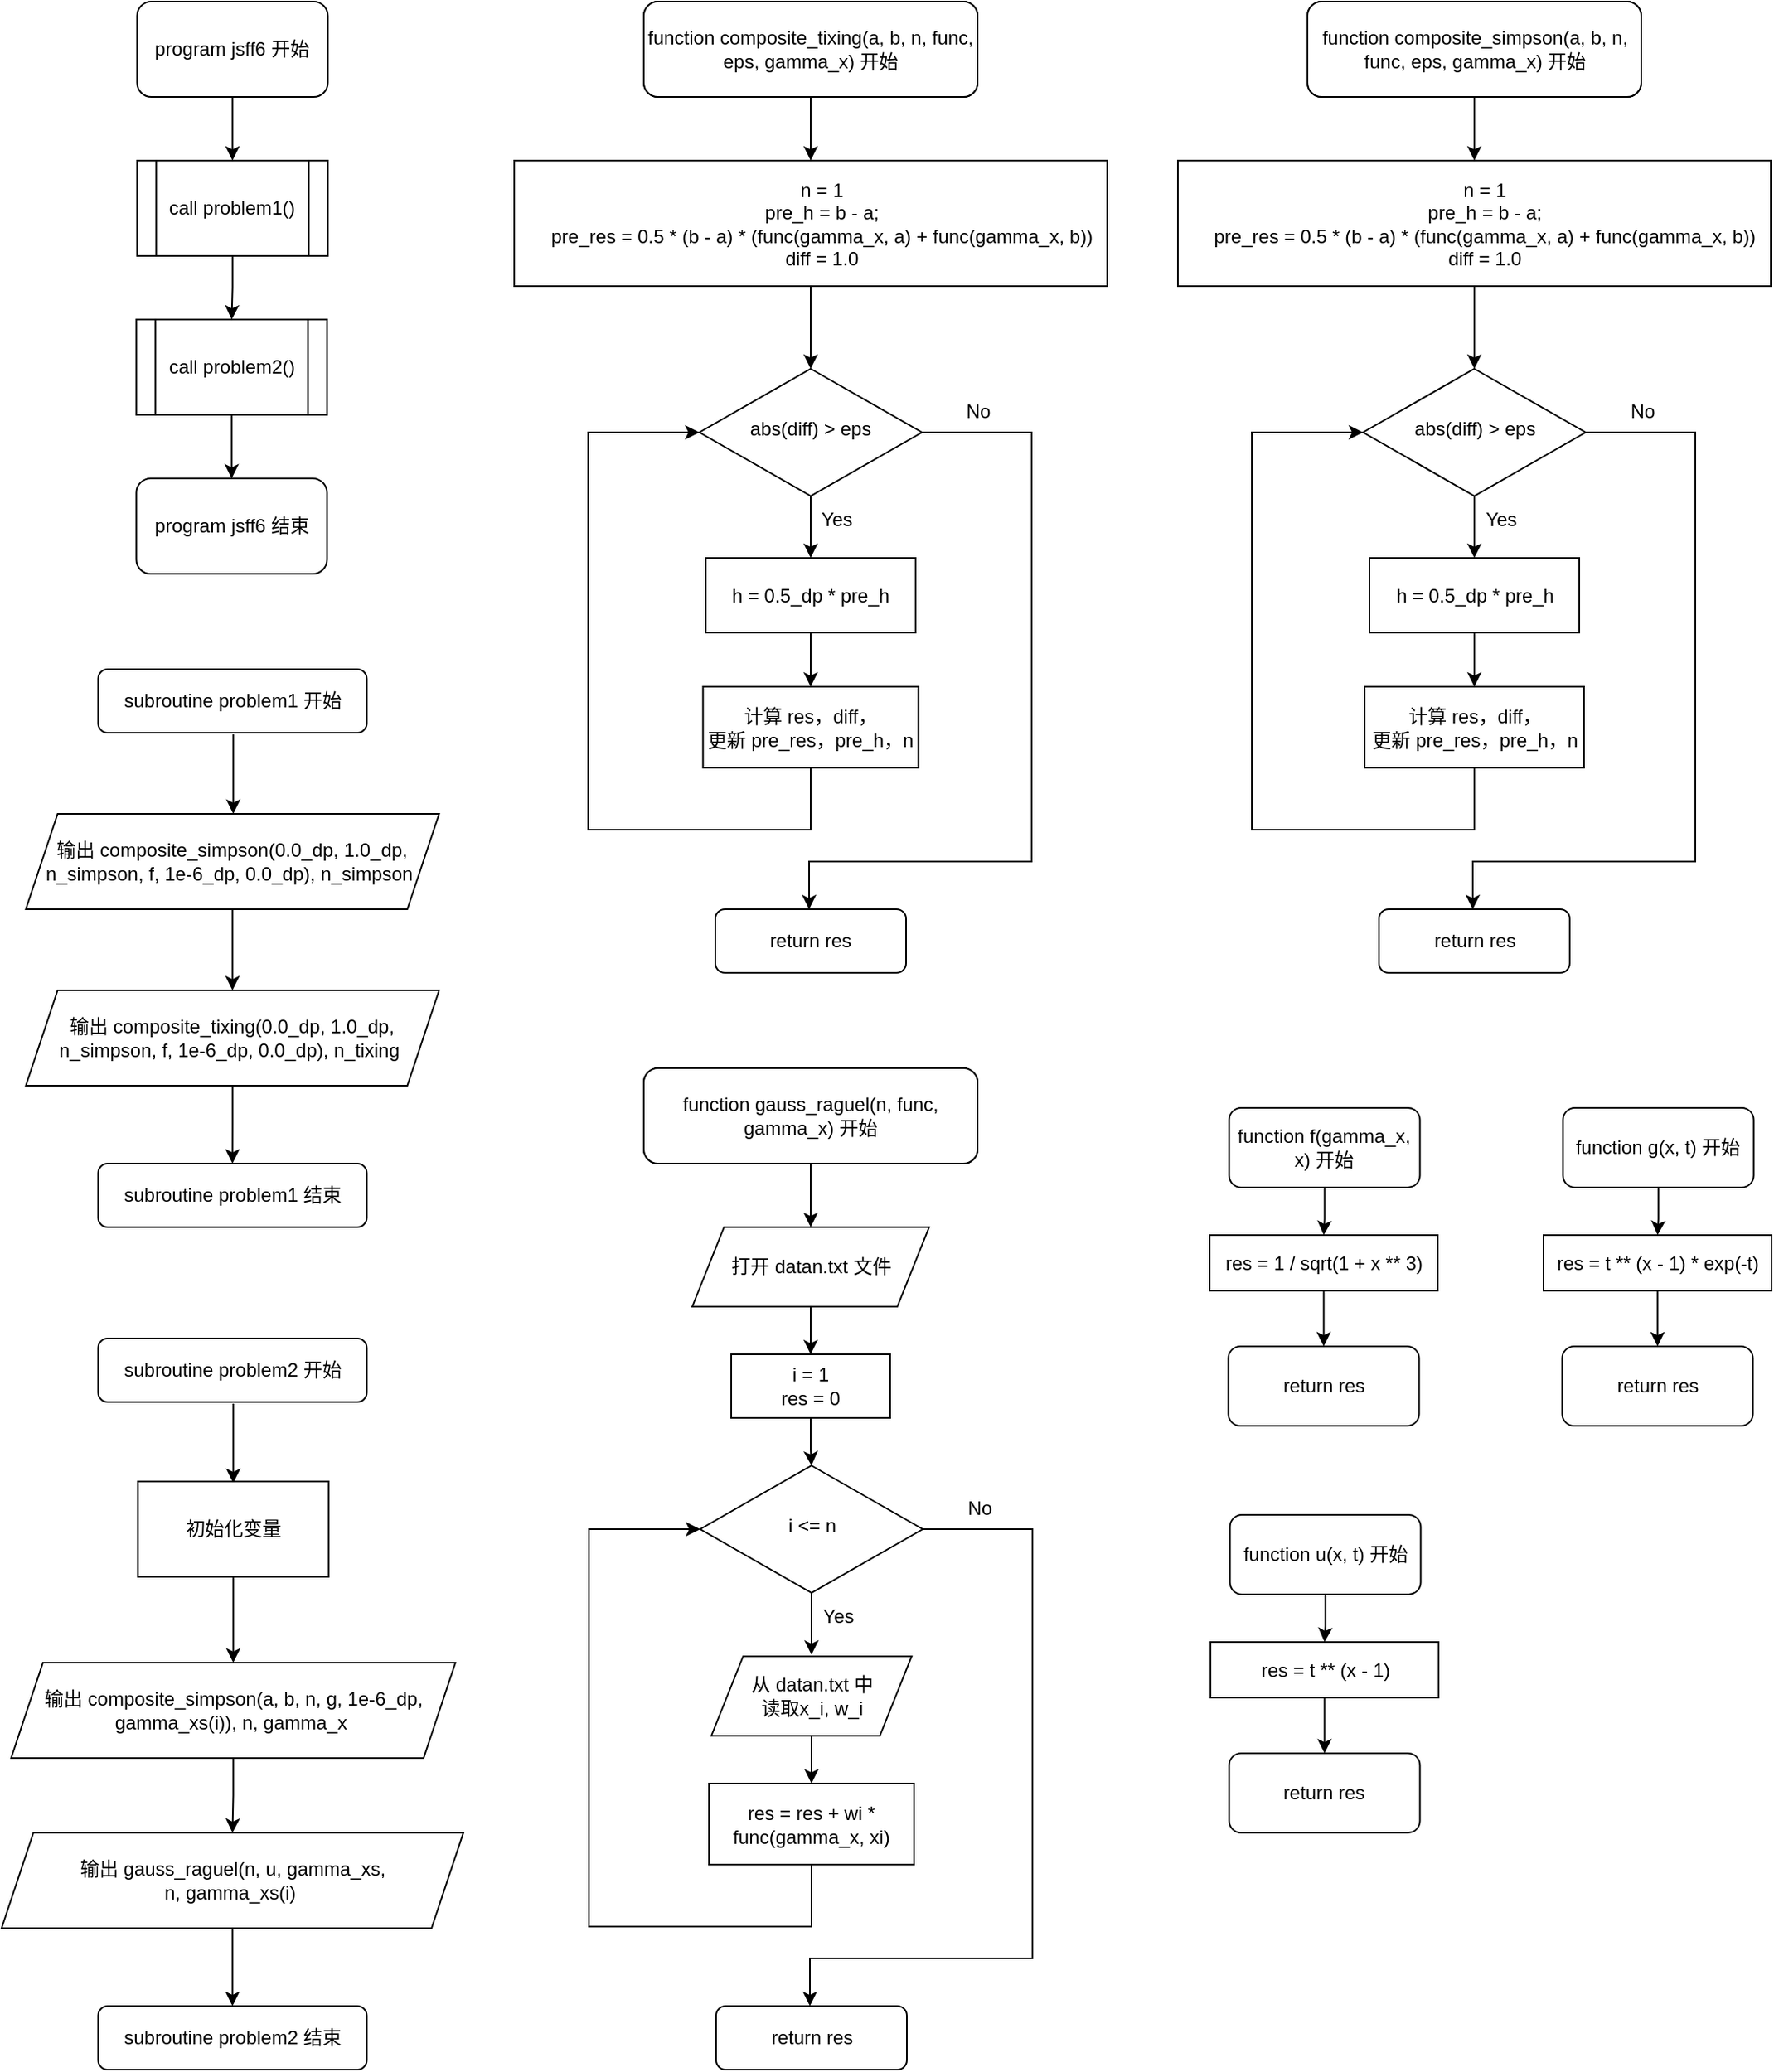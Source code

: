 <mxfile version="15.8.7" type="device"><diagram id="C5RBs43oDa-KdzZeNtuy" name="Page-1"><mxGraphModel dx="1662" dy="905" grid="1" gridSize="10" guides="1" tooltips="1" connect="1" arrows="1" fold="1" page="1" pageScale="1" pageWidth="827" pageHeight="1169" math="0" shadow="0"><root><mxCell id="WIyWlLk6GJQsqaUBKTNV-0"/><mxCell id="WIyWlLk6GJQsqaUBKTNV-1" parent="WIyWlLk6GJQsqaUBKTNV-0"/><mxCell id="WIyWlLk6GJQsqaUBKTNV-3" value="subroutine problem1 开始" style="rounded=1;whiteSpace=wrap;html=1;fontSize=12;glass=0;strokeWidth=1;shadow=0;" parent="WIyWlLk6GJQsqaUBKTNV-1" vertex="1"><mxGeometry x="100.75" y="459" width="169" height="40" as="geometry"/></mxCell><mxCell id="1goGiwTdaQ_tuGn5T1k3-2" style="edgeStyle=orthogonalEdgeStyle;rounded=0;orthogonalLoop=1;jettySize=auto;html=1;entryX=0.5;entryY=0;entryDx=0;entryDy=0;" parent="WIyWlLk6GJQsqaUBKTNV-1" edge="1"><mxGeometry relative="1" as="geometry"><mxPoint x="185.75" y="500" as="sourcePoint"/><mxPoint x="185.75" y="550" as="targetPoint"/></mxGeometry></mxCell><mxCell id="Ivjr-ozj7pirHkrPVPAJ-1" style="edgeStyle=orthogonalEdgeStyle;rounded=0;orthogonalLoop=1;jettySize=auto;html=1;" parent="WIyWlLk6GJQsqaUBKTNV-1" edge="1"><mxGeometry relative="1" as="geometry"><Array as="points"><mxPoint x="688" y="310"/><mxPoint x="688" y="580"/><mxPoint x="548" y="580"/></Array><mxPoint x="548" y="610" as="targetPoint"/><mxPoint x="618" y="310" as="sourcePoint"/></mxGeometry></mxCell><mxCell id="Ivjr-ozj7pirHkrPVPAJ-5" value="No" style="text;html=1;resizable=0;autosize=1;align=center;verticalAlign=middle;points=[];fillColor=none;strokeColor=none;rounded=0;" parent="WIyWlLk6GJQsqaUBKTNV-1" vertex="1"><mxGeometry x="639" y="287" width="30" height="20" as="geometry"/></mxCell><mxCell id="Ivjr-ozj7pirHkrPVPAJ-12" value="subroutine newton_iteration 开始" style="rounded=1;whiteSpace=wrap;html=1;" parent="WIyWlLk6GJQsqaUBKTNV-1" vertex="1"><mxGeometry x="444" y="39" width="210" height="60" as="geometry"/></mxCell><mxCell id="Ivjr-ozj7pirHkrPVPAJ-31" style="edgeStyle=orthogonalEdgeStyle;rounded=0;orthogonalLoop=1;jettySize=auto;html=1;entryX=0.5;entryY=0;entryDx=0;entryDy=0;" parent="WIyWlLk6GJQsqaUBKTNV-1" source="Ivjr-ozj7pirHkrPVPAJ-32" target="Ivjr-ozj7pirHkrPVPAJ-38" edge="1"><mxGeometry relative="1" as="geometry"/></mxCell><mxCell id="Ivjr-ozj7pirHkrPVPAJ-32" value="abs(diff) &amp;gt; eps" style="rhombus;whiteSpace=wrap;html=1;shadow=0;fontFamily=Helvetica;fontSize=12;align=center;strokeWidth=1;spacing=6;spacingTop=-4;" parent="WIyWlLk6GJQsqaUBKTNV-1" vertex="1"><mxGeometry x="479" y="270" width="140" height="80" as="geometry"/></mxCell><mxCell id="Ivjr-ozj7pirHkrPVPAJ-33" style="edgeStyle=orthogonalEdgeStyle;rounded=0;orthogonalLoop=1;jettySize=auto;html=1;entryX=0;entryY=0.5;entryDx=0;entryDy=0;exitX=0.5;exitY=1;exitDx=0;exitDy=0;" parent="WIyWlLk6GJQsqaUBKTNV-1" edge="1" source="IgBoNBpWDwJitcYY_pym-20"><mxGeometry relative="1" as="geometry"><mxPoint x="479" y="310" as="targetPoint"/><Array as="points"><mxPoint x="549" y="560"/><mxPoint x="409" y="560"/><mxPoint x="409" y="310"/></Array><mxPoint x="549" y="550" as="sourcePoint"/></mxGeometry></mxCell><mxCell id="Ivjr-ozj7pirHkrPVPAJ-34" value="Yes" style="text;html=1;resizable=0;autosize=1;align=center;verticalAlign=middle;points=[];fillColor=none;strokeColor=none;rounded=0;" parent="WIyWlLk6GJQsqaUBKTNV-1" vertex="1"><mxGeometry x="550" y="355" width="30" height="20" as="geometry"/></mxCell><mxCell id="Ivjr-ozj7pirHkrPVPAJ-36" style="edgeStyle=orthogonalEdgeStyle;rounded=0;orthogonalLoop=1;jettySize=auto;html=1;entryX=0.5;entryY=0;entryDx=0;entryDy=0;" parent="WIyWlLk6GJQsqaUBKTNV-1" source="Ivjr-ozj7pirHkrPVPAJ-37" target="Ivjr-ozj7pirHkrPVPAJ-40" edge="1"><mxGeometry relative="1" as="geometry"/></mxCell><mxCell id="Ivjr-ozj7pirHkrPVPAJ-37" value="function composite_tixing(a, b, n, func, eps, gamma_x) 开始" style="rounded=1;whiteSpace=wrap;html=1;" parent="WIyWlLk6GJQsqaUBKTNV-1" vertex="1"><mxGeometry x="444" y="39" width="210" height="60" as="geometry"/></mxCell><mxCell id="IgBoNBpWDwJitcYY_pym-21" style="edgeStyle=orthogonalEdgeStyle;rounded=0;orthogonalLoop=1;jettySize=auto;html=1;entryX=0.5;entryY=0;entryDx=0;entryDy=0;" edge="1" parent="WIyWlLk6GJQsqaUBKTNV-1" source="Ivjr-ozj7pirHkrPVPAJ-38" target="IgBoNBpWDwJitcYY_pym-20"><mxGeometry relative="1" as="geometry"/></mxCell><mxCell id="Ivjr-ozj7pirHkrPVPAJ-38" value="h = 0.5_dp * pre_h" style="rounded=0;whiteSpace=wrap;html=1;" parent="WIyWlLk6GJQsqaUBKTNV-1" vertex="1"><mxGeometry x="483" y="389" width="132" height="47" as="geometry"/></mxCell><mxCell id="IgBoNBpWDwJitcYY_pym-19" style="edgeStyle=orthogonalEdgeStyle;rounded=0;orthogonalLoop=1;jettySize=auto;html=1;entryX=0.5;entryY=0;entryDx=0;entryDy=0;" edge="1" parent="WIyWlLk6GJQsqaUBKTNV-1" source="Ivjr-ozj7pirHkrPVPAJ-40" target="Ivjr-ozj7pirHkrPVPAJ-32"><mxGeometry relative="1" as="geometry"/></mxCell><mxCell id="Ivjr-ozj7pirHkrPVPAJ-40" value="&lt;div&gt;&amp;nbsp; &amp;nbsp; n = 1&lt;/div&gt;&lt;div&gt;&amp;nbsp; &amp;nbsp; pre_h = b - a;&lt;/div&gt;&lt;div&gt;&amp;nbsp; &amp;nbsp; pre_res = 0.5 * (b - a) * (func(gamma_x, a) + func(gamma_x, b))&lt;/div&gt;&lt;div&gt;&amp;nbsp; &amp;nbsp; diff = 1.0&lt;/div&gt;" style="rounded=0;whiteSpace=wrap;html=1;" parent="WIyWlLk6GJQsqaUBKTNV-1" vertex="1"><mxGeometry x="362.5" y="139" width="373" height="79" as="geometry"/></mxCell><mxCell id="LzIqOYBDLT5vvROiwiVZ-3" style="edgeStyle=orthogonalEdgeStyle;rounded=0;orthogonalLoop=1;jettySize=auto;html=1;entryX=0.5;entryY=0;entryDx=0;entryDy=0;" parent="WIyWlLk6GJQsqaUBKTNV-1" source="LzIqOYBDLT5vvROiwiVZ-1" target="LzIqOYBDLT5vvROiwiVZ-2" edge="1"><mxGeometry relative="1" as="geometry"/></mxCell><mxCell id="LzIqOYBDLT5vvROiwiVZ-1" value="输出 composite_simpson(0.0_dp, 1.0_dp, n_simpson, f, 1e-6_dp, 0.0_dp), n_simpson&amp;nbsp;" style="shape=parallelogram;perimeter=parallelogramPerimeter;whiteSpace=wrap;html=1;fixedSize=1;" parent="WIyWlLk6GJQsqaUBKTNV-1" vertex="1"><mxGeometry x="55.25" y="550" width="260" height="60" as="geometry"/></mxCell><mxCell id="LzIqOYBDLT5vvROiwiVZ-5" style="edgeStyle=orthogonalEdgeStyle;rounded=0;orthogonalLoop=1;jettySize=auto;html=1;" parent="WIyWlLk6GJQsqaUBKTNV-1" source="LzIqOYBDLT5vvROiwiVZ-2" edge="1"><mxGeometry relative="1" as="geometry"><mxPoint x="185.25" y="770" as="targetPoint"/></mxGeometry></mxCell><mxCell id="LzIqOYBDLT5vvROiwiVZ-2" value="输出 composite_tixing(0.0_dp, 1.0_dp, n_simpson, f, 1e-6_dp, 0.0_dp), n_tixing&amp;nbsp;" style="shape=parallelogram;perimeter=parallelogramPerimeter;whiteSpace=wrap;html=1;fixedSize=1;" parent="WIyWlLk6GJQsqaUBKTNV-1" vertex="1"><mxGeometry x="55.25" y="661" width="260" height="60" as="geometry"/></mxCell><mxCell id="LzIqOYBDLT5vvROiwiVZ-6" value="subroutine problem1 结束" style="rounded=1;whiteSpace=wrap;html=1;fontSize=12;glass=0;strokeWidth=1;shadow=0;" parent="WIyWlLk6GJQsqaUBKTNV-1" vertex="1"><mxGeometry x="100.75" y="770" width="169" height="40" as="geometry"/></mxCell><mxCell id="IgBoNBpWDwJitcYY_pym-0" value="subroutine problem2 开始" style="rounded=1;whiteSpace=wrap;html=1;fontSize=12;glass=0;strokeWidth=1;shadow=0;" vertex="1" parent="WIyWlLk6GJQsqaUBKTNV-1"><mxGeometry x="100.75" y="880" width="169" height="40" as="geometry"/></mxCell><mxCell id="IgBoNBpWDwJitcYY_pym-1" style="edgeStyle=orthogonalEdgeStyle;rounded=0;orthogonalLoop=1;jettySize=auto;html=1;entryX=0.5;entryY=0;entryDx=0;entryDy=0;" edge="1" parent="WIyWlLk6GJQsqaUBKTNV-1"><mxGeometry relative="1" as="geometry"><mxPoint x="185.75" y="921" as="sourcePoint"/><mxPoint x="185.75" y="971" as="targetPoint"/></mxGeometry></mxCell><mxCell id="IgBoNBpWDwJitcYY_pym-2" style="edgeStyle=orthogonalEdgeStyle;rounded=0;orthogonalLoop=1;jettySize=auto;html=1;entryX=0.5;entryY=0;entryDx=0;entryDy=0;" edge="1" parent="WIyWlLk6GJQsqaUBKTNV-1" source="IgBoNBpWDwJitcYY_pym-3" target="IgBoNBpWDwJitcYY_pym-5"><mxGeometry relative="1" as="geometry"/></mxCell><mxCell id="IgBoNBpWDwJitcYY_pym-3" value="输出 composite_simpson(a, b, n, g, 1e-6_dp, gamma_xs(i)), n, gamma_x&amp;nbsp;" style="shape=parallelogram;perimeter=parallelogramPerimeter;whiteSpace=wrap;html=1;fixedSize=1;" vertex="1" parent="WIyWlLk6GJQsqaUBKTNV-1"><mxGeometry x="46" y="1084" width="279.5" height="60" as="geometry"/></mxCell><mxCell id="IgBoNBpWDwJitcYY_pym-4" style="edgeStyle=orthogonalEdgeStyle;rounded=0;orthogonalLoop=1;jettySize=auto;html=1;" edge="1" parent="WIyWlLk6GJQsqaUBKTNV-1" source="IgBoNBpWDwJitcYY_pym-5"><mxGeometry relative="1" as="geometry"><mxPoint x="185.25" y="1300" as="targetPoint"/></mxGeometry></mxCell><mxCell id="IgBoNBpWDwJitcYY_pym-5" value="输出 gauss_raguel(n, u, gamma_xs,&lt;br&gt;n, gamma_xs(i)&amp;nbsp;" style="shape=parallelogram;perimeter=parallelogramPerimeter;whiteSpace=wrap;html=1;fixedSize=1;" vertex="1" parent="WIyWlLk6GJQsqaUBKTNV-1"><mxGeometry x="40" y="1191" width="290.5" height="60" as="geometry"/></mxCell><mxCell id="IgBoNBpWDwJitcYY_pym-6" value="subroutine problem2 结束" style="rounded=1;whiteSpace=wrap;html=1;fontSize=12;glass=0;strokeWidth=1;shadow=0;" vertex="1" parent="WIyWlLk6GJQsqaUBKTNV-1"><mxGeometry x="100.75" y="1300" width="169" height="40" as="geometry"/></mxCell><mxCell id="IgBoNBpWDwJitcYY_pym-10" style="edgeStyle=orthogonalEdgeStyle;rounded=0;orthogonalLoop=1;jettySize=auto;html=1;entryX=0.5;entryY=0;entryDx=0;entryDy=0;" edge="1" parent="WIyWlLk6GJQsqaUBKTNV-1" source="IgBoNBpWDwJitcYY_pym-9" target="IgBoNBpWDwJitcYY_pym-3"><mxGeometry relative="1" as="geometry"/></mxCell><mxCell id="IgBoNBpWDwJitcYY_pym-9" value="初始化变量" style="rounded=0;whiteSpace=wrap;html=1;" vertex="1" parent="WIyWlLk6GJQsqaUBKTNV-1"><mxGeometry x="125.75" y="970" width="120" height="60" as="geometry"/></mxCell><mxCell id="IgBoNBpWDwJitcYY_pym-16" style="edgeStyle=orthogonalEdgeStyle;rounded=0;orthogonalLoop=1;jettySize=auto;html=1;entryX=0.5;entryY=0;entryDx=0;entryDy=0;" edge="1" parent="WIyWlLk6GJQsqaUBKTNV-1" source="IgBoNBpWDwJitcYY_pym-11" target="IgBoNBpWDwJitcYY_pym-13"><mxGeometry relative="1" as="geometry"/></mxCell><mxCell id="IgBoNBpWDwJitcYY_pym-11" value="program jsff6 开始" style="rounded=1;whiteSpace=wrap;html=1;" vertex="1" parent="WIyWlLk6GJQsqaUBKTNV-1"><mxGeometry x="125.25" y="39" width="120" height="60" as="geometry"/></mxCell><mxCell id="IgBoNBpWDwJitcYY_pym-17" style="edgeStyle=orthogonalEdgeStyle;rounded=0;orthogonalLoop=1;jettySize=auto;html=1;entryX=0.5;entryY=0;entryDx=0;entryDy=0;" edge="1" parent="WIyWlLk6GJQsqaUBKTNV-1" source="IgBoNBpWDwJitcYY_pym-13" target="IgBoNBpWDwJitcYY_pym-14"><mxGeometry relative="1" as="geometry"/></mxCell><mxCell id="IgBoNBpWDwJitcYY_pym-13" value="call problem1()" style="shape=process;whiteSpace=wrap;html=1;backgroundOutline=1;" vertex="1" parent="WIyWlLk6GJQsqaUBKTNV-1"><mxGeometry x="125.25" y="139" width="120" height="60" as="geometry"/></mxCell><mxCell id="IgBoNBpWDwJitcYY_pym-18" style="edgeStyle=orthogonalEdgeStyle;rounded=0;orthogonalLoop=1;jettySize=auto;html=1;entryX=0.5;entryY=0;entryDx=0;entryDy=0;" edge="1" parent="WIyWlLk6GJQsqaUBKTNV-1" source="IgBoNBpWDwJitcYY_pym-14" target="IgBoNBpWDwJitcYY_pym-15"><mxGeometry relative="1" as="geometry"/></mxCell><mxCell id="IgBoNBpWDwJitcYY_pym-14" value="call problem2()" style="shape=process;whiteSpace=wrap;html=1;backgroundOutline=1;" vertex="1" parent="WIyWlLk6GJQsqaUBKTNV-1"><mxGeometry x="124.75" y="239" width="120" height="60" as="geometry"/></mxCell><mxCell id="IgBoNBpWDwJitcYY_pym-15" value="program jsff6 结束" style="rounded=1;whiteSpace=wrap;html=1;" vertex="1" parent="WIyWlLk6GJQsqaUBKTNV-1"><mxGeometry x="124.75" y="339" width="120" height="60" as="geometry"/></mxCell><mxCell id="IgBoNBpWDwJitcYY_pym-20" value="计算 res，diff，&lt;br&gt;更新 pre_res，pre_h，n" style="rounded=0;whiteSpace=wrap;html=1;" vertex="1" parent="WIyWlLk6GJQsqaUBKTNV-1"><mxGeometry x="481.25" y="470" width="135.5" height="51" as="geometry"/></mxCell><mxCell id="IgBoNBpWDwJitcYY_pym-22" value="return res" style="rounded=1;whiteSpace=wrap;html=1;" vertex="1" parent="WIyWlLk6GJQsqaUBKTNV-1"><mxGeometry x="489" y="610" width="120" height="40" as="geometry"/></mxCell><mxCell id="IgBoNBpWDwJitcYY_pym-23" style="edgeStyle=orthogonalEdgeStyle;rounded=0;orthogonalLoop=1;jettySize=auto;html=1;" edge="1" parent="WIyWlLk6GJQsqaUBKTNV-1"><mxGeometry relative="1" as="geometry"><Array as="points"><mxPoint x="1105.5" y="310"/><mxPoint x="1105.5" y="580"/><mxPoint x="965.5" y="580"/></Array><mxPoint x="965.5" y="610" as="targetPoint"/><mxPoint x="1035.5" y="310" as="sourcePoint"/></mxGeometry></mxCell><mxCell id="IgBoNBpWDwJitcYY_pym-24" value="No" style="text;html=1;resizable=0;autosize=1;align=center;verticalAlign=middle;points=[];fillColor=none;strokeColor=none;rounded=0;" vertex="1" parent="WIyWlLk6GJQsqaUBKTNV-1"><mxGeometry x="1056.5" y="287" width="30" height="20" as="geometry"/></mxCell><mxCell id="IgBoNBpWDwJitcYY_pym-25" value="subroutine newton_iteration 开始" style="rounded=1;whiteSpace=wrap;html=1;" vertex="1" parent="WIyWlLk6GJQsqaUBKTNV-1"><mxGeometry x="861.5" y="39" width="210" height="60" as="geometry"/></mxCell><mxCell id="IgBoNBpWDwJitcYY_pym-26" style="edgeStyle=orthogonalEdgeStyle;rounded=0;orthogonalLoop=1;jettySize=auto;html=1;entryX=0.5;entryY=0;entryDx=0;entryDy=0;" edge="1" parent="WIyWlLk6GJQsqaUBKTNV-1" source="IgBoNBpWDwJitcYY_pym-27" target="IgBoNBpWDwJitcYY_pym-33"><mxGeometry relative="1" as="geometry"/></mxCell><mxCell id="IgBoNBpWDwJitcYY_pym-27" value="abs(diff) &amp;gt; eps" style="rhombus;whiteSpace=wrap;html=1;shadow=0;fontFamily=Helvetica;fontSize=12;align=center;strokeWidth=1;spacing=6;spacingTop=-4;" vertex="1" parent="WIyWlLk6GJQsqaUBKTNV-1"><mxGeometry x="896.5" y="270" width="140" height="80" as="geometry"/></mxCell><mxCell id="IgBoNBpWDwJitcYY_pym-28" style="edgeStyle=orthogonalEdgeStyle;rounded=0;orthogonalLoop=1;jettySize=auto;html=1;entryX=0;entryY=0.5;entryDx=0;entryDy=0;exitX=0.5;exitY=1;exitDx=0;exitDy=0;" edge="1" parent="WIyWlLk6GJQsqaUBKTNV-1" source="IgBoNBpWDwJitcYY_pym-36"><mxGeometry relative="1" as="geometry"><mxPoint x="896.5" y="310" as="targetPoint"/><Array as="points"><mxPoint x="966.5" y="560"/><mxPoint x="826.5" y="560"/><mxPoint x="826.5" y="310"/></Array><mxPoint x="966.5" y="550" as="sourcePoint"/></mxGeometry></mxCell><mxCell id="IgBoNBpWDwJitcYY_pym-29" value="Yes" style="text;html=1;resizable=0;autosize=1;align=center;verticalAlign=middle;points=[];fillColor=none;strokeColor=none;rounded=0;" vertex="1" parent="WIyWlLk6GJQsqaUBKTNV-1"><mxGeometry x="967.5" y="355" width="30" height="20" as="geometry"/></mxCell><mxCell id="IgBoNBpWDwJitcYY_pym-30" style="edgeStyle=orthogonalEdgeStyle;rounded=0;orthogonalLoop=1;jettySize=auto;html=1;entryX=0.5;entryY=0;entryDx=0;entryDy=0;" edge="1" parent="WIyWlLk6GJQsqaUBKTNV-1" source="IgBoNBpWDwJitcYY_pym-31" target="IgBoNBpWDwJitcYY_pym-35"><mxGeometry relative="1" as="geometry"/></mxCell><mxCell id="IgBoNBpWDwJitcYY_pym-31" value="function composite_simpson(a, b, n, func, eps, gamma_x) 开始" style="rounded=1;whiteSpace=wrap;html=1;" vertex="1" parent="WIyWlLk6GJQsqaUBKTNV-1"><mxGeometry x="861.5" y="39" width="210" height="60" as="geometry"/></mxCell><mxCell id="IgBoNBpWDwJitcYY_pym-32" style="edgeStyle=orthogonalEdgeStyle;rounded=0;orthogonalLoop=1;jettySize=auto;html=1;entryX=0.5;entryY=0;entryDx=0;entryDy=0;" edge="1" parent="WIyWlLk6GJQsqaUBKTNV-1" source="IgBoNBpWDwJitcYY_pym-33" target="IgBoNBpWDwJitcYY_pym-36"><mxGeometry relative="1" as="geometry"/></mxCell><mxCell id="IgBoNBpWDwJitcYY_pym-33" value="h = 0.5_dp * pre_h" style="rounded=0;whiteSpace=wrap;html=1;" vertex="1" parent="WIyWlLk6GJQsqaUBKTNV-1"><mxGeometry x="900.5" y="389" width="132" height="47" as="geometry"/></mxCell><mxCell id="IgBoNBpWDwJitcYY_pym-34" style="edgeStyle=orthogonalEdgeStyle;rounded=0;orthogonalLoop=1;jettySize=auto;html=1;entryX=0.5;entryY=0;entryDx=0;entryDy=0;" edge="1" parent="WIyWlLk6GJQsqaUBKTNV-1" source="IgBoNBpWDwJitcYY_pym-35" target="IgBoNBpWDwJitcYY_pym-27"><mxGeometry relative="1" as="geometry"/></mxCell><mxCell id="IgBoNBpWDwJitcYY_pym-35" value="&lt;div&gt;&amp;nbsp; &amp;nbsp; n = 1&lt;/div&gt;&lt;div&gt;&amp;nbsp; &amp;nbsp; pre_h = b - a;&lt;/div&gt;&lt;div&gt;&amp;nbsp; &amp;nbsp; pre_res = 0.5 * (b - a) * (func(gamma_x, a) + func(gamma_x, b))&lt;/div&gt;&lt;div&gt;&amp;nbsp; &amp;nbsp; diff = 1.0&lt;/div&gt;" style="rounded=0;whiteSpace=wrap;html=1;" vertex="1" parent="WIyWlLk6GJQsqaUBKTNV-1"><mxGeometry x="780" y="139" width="373" height="79" as="geometry"/></mxCell><mxCell id="IgBoNBpWDwJitcYY_pym-36" value="计算 res，diff，&lt;br&gt;更新 pre_res，pre_h，n" style="rounded=0;whiteSpace=wrap;html=1;" vertex="1" parent="WIyWlLk6GJQsqaUBKTNV-1"><mxGeometry x="897.5" y="470" width="138" height="51" as="geometry"/></mxCell><mxCell id="IgBoNBpWDwJitcYY_pym-37" value="return res" style="rounded=1;whiteSpace=wrap;html=1;" vertex="1" parent="WIyWlLk6GJQsqaUBKTNV-1"><mxGeometry x="906.5" y="610" width="120" height="40" as="geometry"/></mxCell><mxCell id="IgBoNBpWDwJitcYY_pym-38" style="edgeStyle=orthogonalEdgeStyle;rounded=0;orthogonalLoop=1;jettySize=auto;html=1;" edge="1" parent="WIyWlLk6GJQsqaUBKTNV-1"><mxGeometry relative="1" as="geometry"><Array as="points"><mxPoint x="688.5" y="1000"/><mxPoint x="688.5" y="1270"/><mxPoint x="548.5" y="1270"/></Array><mxPoint x="548.5" y="1300" as="targetPoint"/><mxPoint x="618.5" y="1000" as="sourcePoint"/></mxGeometry></mxCell><mxCell id="IgBoNBpWDwJitcYY_pym-39" value="No" style="text;html=1;resizable=0;autosize=1;align=center;verticalAlign=middle;points=[];fillColor=none;strokeColor=none;rounded=0;" vertex="1" parent="WIyWlLk6GJQsqaUBKTNV-1"><mxGeometry x="639.5" y="977" width="30" height="20" as="geometry"/></mxCell><mxCell id="IgBoNBpWDwJitcYY_pym-40" value="subroutine newton_iteration 开始" style="rounded=1;whiteSpace=wrap;html=1;" vertex="1" parent="WIyWlLk6GJQsqaUBKTNV-1"><mxGeometry x="444" y="710" width="210" height="60" as="geometry"/></mxCell><mxCell id="IgBoNBpWDwJitcYY_pym-41" style="edgeStyle=orthogonalEdgeStyle;rounded=0;orthogonalLoop=1;jettySize=auto;html=1;entryX=0.5;entryY=0;entryDx=0;entryDy=0;" edge="1" parent="WIyWlLk6GJQsqaUBKTNV-1" source="IgBoNBpWDwJitcYY_pym-42"><mxGeometry relative="1" as="geometry"><mxPoint x="549.5" y="1079" as="targetPoint"/></mxGeometry></mxCell><mxCell id="IgBoNBpWDwJitcYY_pym-42" value="i &amp;lt;= n" style="rhombus;whiteSpace=wrap;html=1;shadow=0;fontFamily=Helvetica;fontSize=12;align=center;strokeWidth=1;spacing=6;spacingTop=-4;" vertex="1" parent="WIyWlLk6GJQsqaUBKTNV-1"><mxGeometry x="479.5" y="960" width="140" height="80" as="geometry"/></mxCell><mxCell id="IgBoNBpWDwJitcYY_pym-43" style="edgeStyle=orthogonalEdgeStyle;rounded=0;orthogonalLoop=1;jettySize=auto;html=1;entryX=0;entryY=0.5;entryDx=0;entryDy=0;exitX=0.5;exitY=1;exitDx=0;exitDy=0;" edge="1" parent="WIyWlLk6GJQsqaUBKTNV-1" source="IgBoNBpWDwJitcYY_pym-51"><mxGeometry relative="1" as="geometry"><mxPoint x="479.5" y="1000" as="targetPoint"/><Array as="points"><mxPoint x="549.5" y="1250"/><mxPoint x="409.5" y="1250"/><mxPoint x="409.5" y="1000"/></Array><mxPoint x="549.5" y="1240" as="sourcePoint"/></mxGeometry></mxCell><mxCell id="IgBoNBpWDwJitcYY_pym-44" value="Yes" style="text;html=1;resizable=0;autosize=1;align=center;verticalAlign=middle;points=[];fillColor=none;strokeColor=none;rounded=0;" vertex="1" parent="WIyWlLk6GJQsqaUBKTNV-1"><mxGeometry x="550.5" y="1045" width="30" height="20" as="geometry"/></mxCell><mxCell id="IgBoNBpWDwJitcYY_pym-45" style="edgeStyle=orthogonalEdgeStyle;rounded=0;orthogonalLoop=1;jettySize=auto;html=1;entryX=0.5;entryY=0;entryDx=0;entryDy=0;" edge="1" parent="WIyWlLk6GJQsqaUBKTNV-1" source="IgBoNBpWDwJitcYY_pym-46"><mxGeometry relative="1" as="geometry"><mxPoint x="549" y="810" as="targetPoint"/></mxGeometry></mxCell><mxCell id="IgBoNBpWDwJitcYY_pym-46" value="function gauss_raguel(n, func, gamma_x) 开始" style="rounded=1;whiteSpace=wrap;html=1;" vertex="1" parent="WIyWlLk6GJQsqaUBKTNV-1"><mxGeometry x="444" y="710" width="210" height="60" as="geometry"/></mxCell><mxCell id="IgBoNBpWDwJitcYY_pym-47" style="edgeStyle=orthogonalEdgeStyle;rounded=0;orthogonalLoop=1;jettySize=auto;html=1;entryX=0.5;entryY=0;entryDx=0;entryDy=0;" edge="1" parent="WIyWlLk6GJQsqaUBKTNV-1" target="IgBoNBpWDwJitcYY_pym-51"><mxGeometry relative="1" as="geometry"><mxPoint x="549.5" y="1126" as="sourcePoint"/></mxGeometry></mxCell><mxCell id="IgBoNBpWDwJitcYY_pym-51" value="res = res + wi * func(gamma_x, xi)" style="rounded=0;whiteSpace=wrap;html=1;" vertex="1" parent="WIyWlLk6GJQsqaUBKTNV-1"><mxGeometry x="485" y="1160" width="129" height="51" as="geometry"/></mxCell><mxCell id="IgBoNBpWDwJitcYY_pym-52" value="return res" style="rounded=1;whiteSpace=wrap;html=1;" vertex="1" parent="WIyWlLk6GJQsqaUBKTNV-1"><mxGeometry x="489.5" y="1300" width="120" height="40" as="geometry"/></mxCell><mxCell id="IgBoNBpWDwJitcYY_pym-57" style="edgeStyle=orthogonalEdgeStyle;rounded=0;orthogonalLoop=1;jettySize=auto;html=1;entryX=0.5;entryY=0;entryDx=0;entryDy=0;" edge="1" parent="WIyWlLk6GJQsqaUBKTNV-1" source="IgBoNBpWDwJitcYY_pym-54" target="IgBoNBpWDwJitcYY_pym-56"><mxGeometry relative="1" as="geometry"/></mxCell><mxCell id="IgBoNBpWDwJitcYY_pym-54" value="打开 datan.txt 文件" style="shape=parallelogram;perimeter=parallelogramPerimeter;whiteSpace=wrap;html=1;fixedSize=1;" vertex="1" parent="WIyWlLk6GJQsqaUBKTNV-1"><mxGeometry x="474.5" y="810" width="149" height="50" as="geometry"/></mxCell><mxCell id="IgBoNBpWDwJitcYY_pym-58" style="edgeStyle=orthogonalEdgeStyle;rounded=0;orthogonalLoop=1;jettySize=auto;html=1;entryX=0.5;entryY=0;entryDx=0;entryDy=0;" edge="1" parent="WIyWlLk6GJQsqaUBKTNV-1" source="IgBoNBpWDwJitcYY_pym-56" target="IgBoNBpWDwJitcYY_pym-42"><mxGeometry relative="1" as="geometry"/></mxCell><mxCell id="IgBoNBpWDwJitcYY_pym-56" value="i = 1&lt;br&gt;res = 0" style="rounded=0;whiteSpace=wrap;html=1;" vertex="1" parent="WIyWlLk6GJQsqaUBKTNV-1"><mxGeometry x="499" y="890" width="100" height="40" as="geometry"/></mxCell><mxCell id="IgBoNBpWDwJitcYY_pym-59" value="从 datan.txt 中&lt;br&gt;读取x_i, w_i" style="shape=parallelogram;perimeter=parallelogramPerimeter;whiteSpace=wrap;html=1;fixedSize=1;" vertex="1" parent="WIyWlLk6GJQsqaUBKTNV-1"><mxGeometry x="486.5" y="1080" width="126" height="50" as="geometry"/></mxCell><mxCell id="IgBoNBpWDwJitcYY_pym-62" style="edgeStyle=orthogonalEdgeStyle;rounded=0;orthogonalLoop=1;jettySize=auto;html=1;entryX=0.5;entryY=0;entryDx=0;entryDy=0;" edge="1" parent="WIyWlLk6GJQsqaUBKTNV-1" source="IgBoNBpWDwJitcYY_pym-60" target="IgBoNBpWDwJitcYY_pym-61"><mxGeometry relative="1" as="geometry"/></mxCell><mxCell id="IgBoNBpWDwJitcYY_pym-60" value="function f(gamma_x, x) 开始" style="rounded=1;whiteSpace=wrap;html=1;" vertex="1" parent="WIyWlLk6GJQsqaUBKTNV-1"><mxGeometry x="812.25" y="735" width="120" height="50" as="geometry"/></mxCell><mxCell id="IgBoNBpWDwJitcYY_pym-64" style="edgeStyle=orthogonalEdgeStyle;rounded=0;orthogonalLoop=1;jettySize=auto;html=1;entryX=0.5;entryY=0;entryDx=0;entryDy=0;" edge="1" parent="WIyWlLk6GJQsqaUBKTNV-1" source="IgBoNBpWDwJitcYY_pym-61" target="IgBoNBpWDwJitcYY_pym-63"><mxGeometry relative="1" as="geometry"/></mxCell><mxCell id="IgBoNBpWDwJitcYY_pym-61" value="res =&amp;nbsp;1 / sqrt(1 + x ** 3)" style="rounded=0;whiteSpace=wrap;html=1;" vertex="1" parent="WIyWlLk6GJQsqaUBKTNV-1"><mxGeometry x="800" y="815" width="143.5" height="35" as="geometry"/></mxCell><mxCell id="IgBoNBpWDwJitcYY_pym-63" value="return res" style="rounded=1;whiteSpace=wrap;html=1;" vertex="1" parent="WIyWlLk6GJQsqaUBKTNV-1"><mxGeometry x="811.75" y="885" width="120" height="50" as="geometry"/></mxCell><mxCell id="IgBoNBpWDwJitcYY_pym-65" style="edgeStyle=orthogonalEdgeStyle;rounded=0;orthogonalLoop=1;jettySize=auto;html=1;entryX=0.5;entryY=0;entryDx=0;entryDy=0;" edge="1" parent="WIyWlLk6GJQsqaUBKTNV-1" source="IgBoNBpWDwJitcYY_pym-66" target="IgBoNBpWDwJitcYY_pym-68"><mxGeometry relative="1" as="geometry"/></mxCell><mxCell id="IgBoNBpWDwJitcYY_pym-66" value="function g(x, t) 开始" style="rounded=1;whiteSpace=wrap;html=1;" vertex="1" parent="WIyWlLk6GJQsqaUBKTNV-1"><mxGeometry x="1022.25" y="735" width="120" height="50" as="geometry"/></mxCell><mxCell id="IgBoNBpWDwJitcYY_pym-67" style="edgeStyle=orthogonalEdgeStyle;rounded=0;orthogonalLoop=1;jettySize=auto;html=1;entryX=0.5;entryY=0;entryDx=0;entryDy=0;" edge="1" parent="WIyWlLk6GJQsqaUBKTNV-1" source="IgBoNBpWDwJitcYY_pym-68" target="IgBoNBpWDwJitcYY_pym-69"><mxGeometry relative="1" as="geometry"/></mxCell><mxCell id="IgBoNBpWDwJitcYY_pym-68" value="res =&amp;nbsp;t ** (x - 1) * exp(-t)" style="rounded=0;whiteSpace=wrap;html=1;" vertex="1" parent="WIyWlLk6GJQsqaUBKTNV-1"><mxGeometry x="1010" y="815" width="143.5" height="35" as="geometry"/></mxCell><mxCell id="IgBoNBpWDwJitcYY_pym-69" value="return res" style="rounded=1;whiteSpace=wrap;html=1;" vertex="1" parent="WIyWlLk6GJQsqaUBKTNV-1"><mxGeometry x="1021.75" y="885" width="120" height="50" as="geometry"/></mxCell><mxCell id="IgBoNBpWDwJitcYY_pym-75" style="edgeStyle=orthogonalEdgeStyle;rounded=0;orthogonalLoop=1;jettySize=auto;html=1;entryX=0.5;entryY=0;entryDx=0;entryDy=0;" edge="1" parent="WIyWlLk6GJQsqaUBKTNV-1" source="IgBoNBpWDwJitcYY_pym-76" target="IgBoNBpWDwJitcYY_pym-78"><mxGeometry relative="1" as="geometry"/></mxCell><mxCell id="IgBoNBpWDwJitcYY_pym-76" value="function u(x, t) 开始" style="rounded=1;whiteSpace=wrap;html=1;" vertex="1" parent="WIyWlLk6GJQsqaUBKTNV-1"><mxGeometry x="812.75" y="991" width="120" height="50" as="geometry"/></mxCell><mxCell id="IgBoNBpWDwJitcYY_pym-77" style="edgeStyle=orthogonalEdgeStyle;rounded=0;orthogonalLoop=1;jettySize=auto;html=1;entryX=0.5;entryY=0;entryDx=0;entryDy=0;" edge="1" parent="WIyWlLk6GJQsqaUBKTNV-1" source="IgBoNBpWDwJitcYY_pym-78" target="IgBoNBpWDwJitcYY_pym-79"><mxGeometry relative="1" as="geometry"/></mxCell><mxCell id="IgBoNBpWDwJitcYY_pym-78" value="res =&amp;nbsp;t ** (x - 1)" style="rounded=0;whiteSpace=wrap;html=1;" vertex="1" parent="WIyWlLk6GJQsqaUBKTNV-1"><mxGeometry x="800.5" y="1071" width="143.5" height="35" as="geometry"/></mxCell><mxCell id="IgBoNBpWDwJitcYY_pym-79" value="return res" style="rounded=1;whiteSpace=wrap;html=1;" vertex="1" parent="WIyWlLk6GJQsqaUBKTNV-1"><mxGeometry x="812.25" y="1141" width="120" height="50" as="geometry"/></mxCell></root></mxGraphModel></diagram></mxfile>
